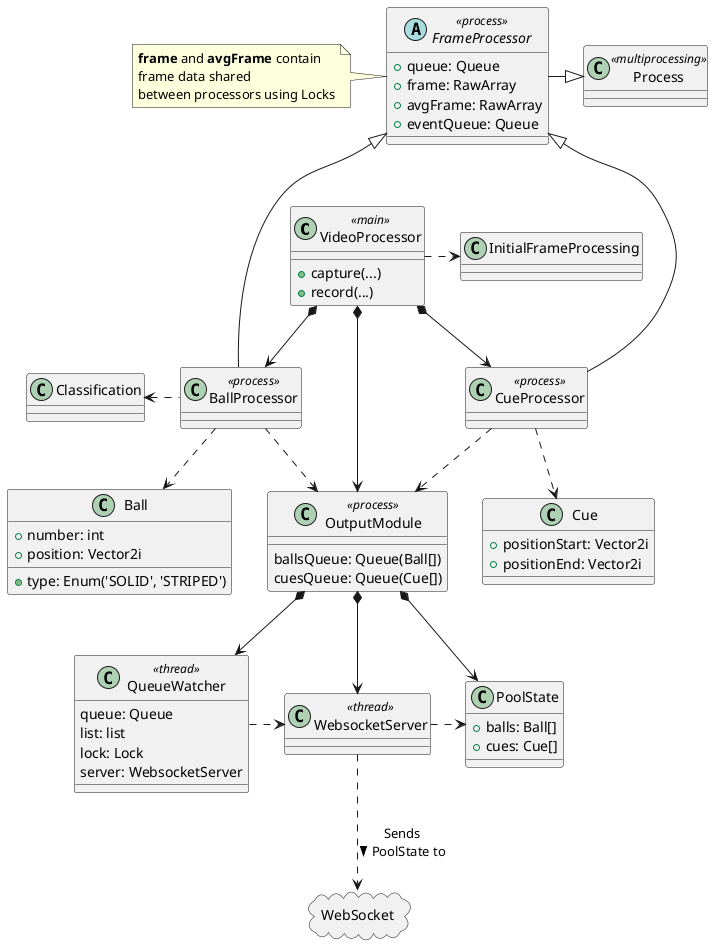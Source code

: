 @startuml video_processor_cd
allowmixing



class VideoProcessor <<main>>{
    + capture(...)
    + record(...)
}

abstract class FrameProcessor <<process>>{
    + queue: Queue
    + frame: RawArray
    + avgFrame: RawArray
    + eventQueue: Queue
}

note left of FrameProcessor
<b>frame</b> and <b>avgFrame</b> contain
frame data shared
between processors using Locks
end note

class CueProcessor <<process>> {
}

class BallProcessor <<process>> {
}

class OutputModule <<process>> {
    ballsQueue: Queue(Ball[])
    cuesQueue: Queue(Cue[])
}

BallProcessor ..> OutputModule
CueProcessor ..> OutputModule

FrameProcessor <|--- BallProcessor
FrameProcessor <|--- CueProcessor

class Process <<multiprocessing>>


VideoProcessor *--> CueProcessor
VideoProcessor *--> BallProcessor
VideoProcessor *---> OutputModule

FrameProcessor -|> Process

class Cue {
    + positionStart: Vector2i
    + positionEnd: Vector2i
}

class Ball {
    + number: int
    + position: Vector2i
    + type: Enum('SOLID', 'STRIPED')
}

class PoolState {
    + balls: Ball[]
    + cues: Cue[]
}

class InitialFrameProcessing
class Classification
VideoProcessor .> InitialFrameProcessing
BallProcessor .left.> Classification

cloud WebSocket

class QueueWatcher <<thread>>{
    queue: Queue
    list: list
    lock: Lock
    server: WebsocketServer
}
class WebsocketServer <<thread>>

OutputModule *--> PoolState
OutputModule *--> QueueWatcher
OutputModule *--> WebsocketServer
WebsocketServer ..> WebSocket : Sends\nPoolState to >
WebsocketServer .>PoolState

QueueWatcher .> WebsocketServer

CueProcessor ..> Cue
BallProcessor ..>  Ball

@enduml
